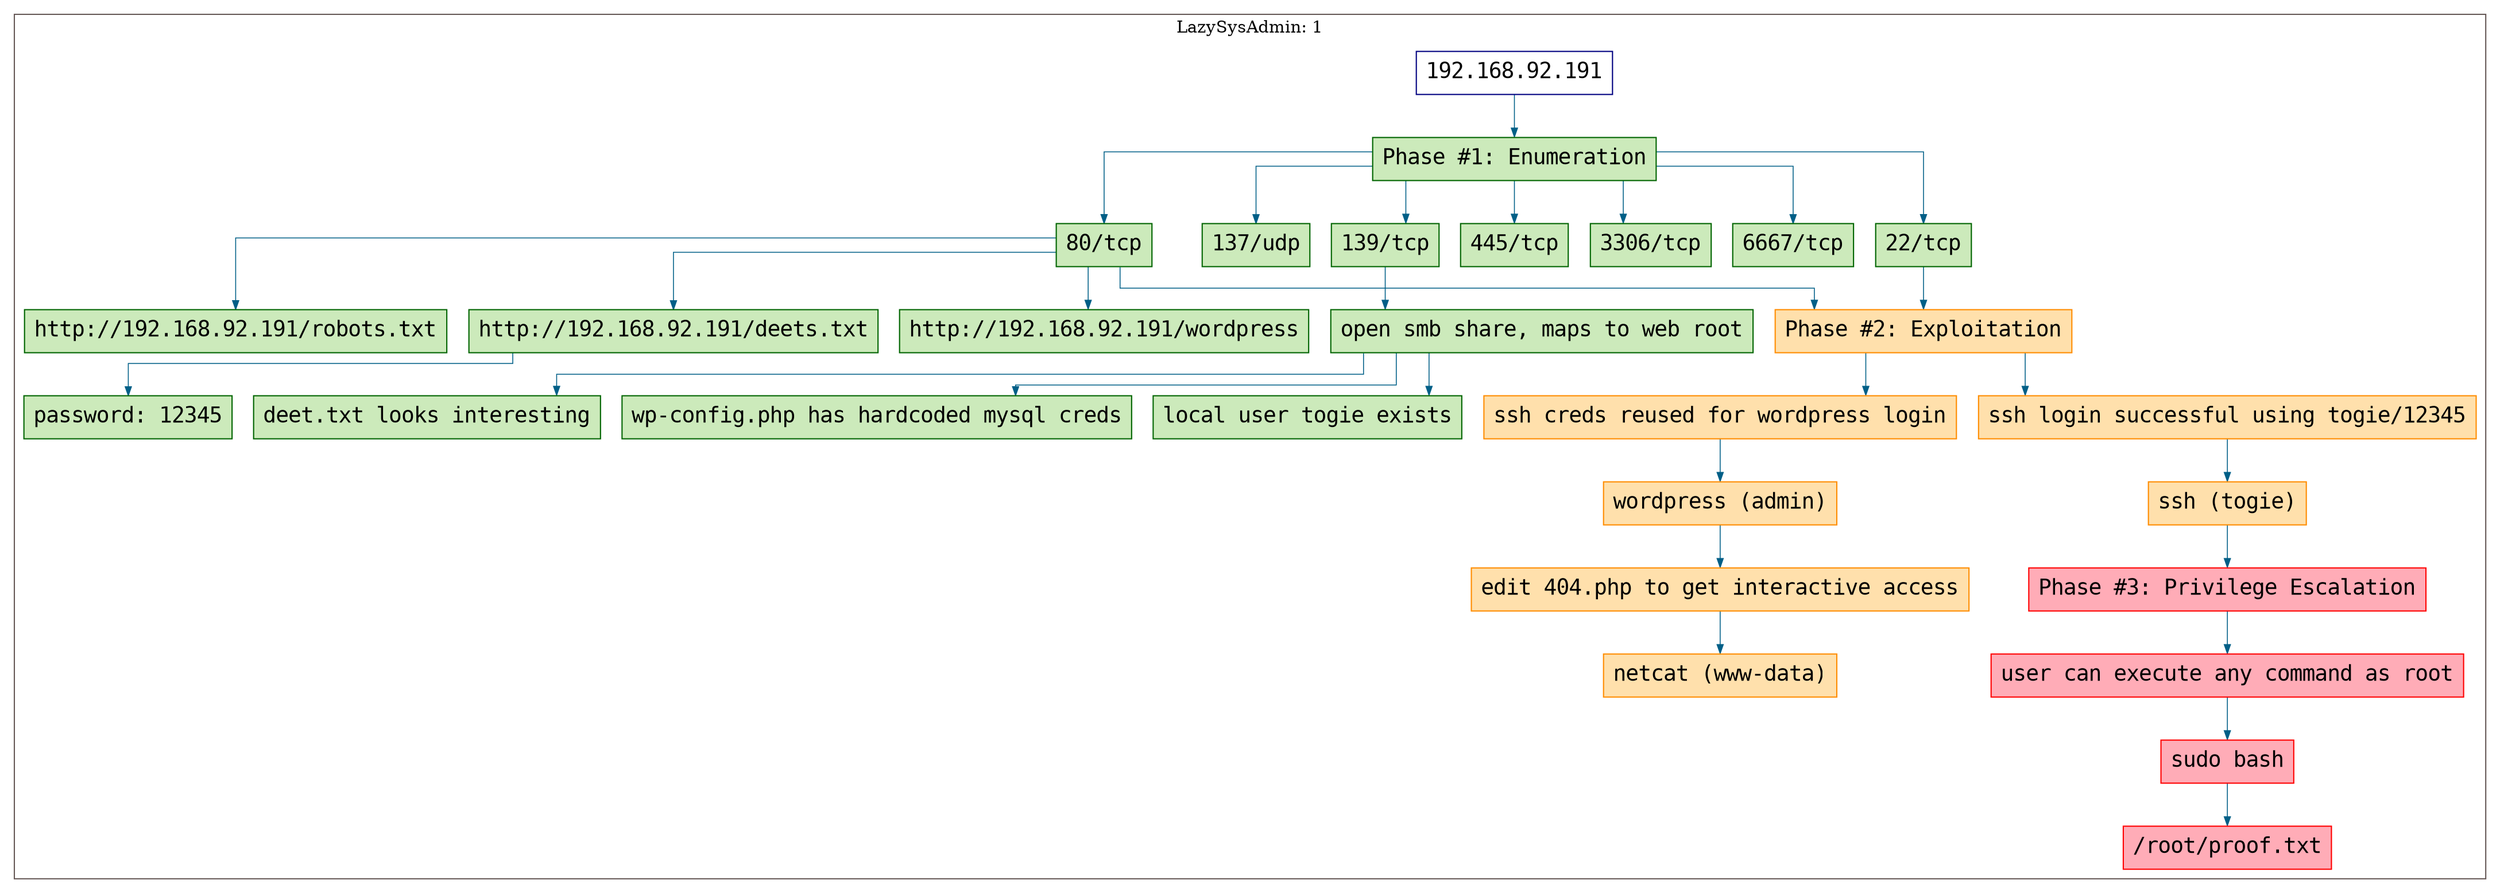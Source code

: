 digraph G {
  #rankdir=LR;
  nodesdictep=1.0; splines="ortho"; K=0.6; overlap=scale; fixedsize=true; resolution=72; bgcolor="#ffffff"; outputorder="edgesfirst";
  node [fontname="courier" fontsize=18 shape=box width=0.25 fillcolor="white" style="filled,solid"];
  edge [style=solid color="#005f87" penwidth=0.75 arrowsize=0.75];

  0[label="192.168.92.191" color="navyblue" fillcolor="#ffffff" tooltip="LazySysAdmin: 1"];
  10[label="80/tcp" color="darkgreen" fillcolor="#cceabb" tooltip="Phase #1:Enumeration"];
  11[label="http://192.168.92.191/deets.txt" color="darkgreen" fillcolor="#cceabb" tooltip="Phase #1:Enumeration"];
  12[label="password: 12345" color="darkgreen" fillcolor="#cceabb" tooltip="Phase #1:Enumeration"];
  13[label="http://192.168.92.191/wordpress" color="darkgreen" fillcolor="#cceabb" tooltip="Phase #1:Enumeration"];
  14[label="http://192.168.92.191/robots.txt" color="darkgreen" fillcolor="#cceabb" tooltip="Phase #1:Enumeration"];
  15[label="ssh creds reused for wordpress login" color="darkorange" fillcolor="#ffe0ac" tooltip="Phase #2:Exploitation"];
  16[label="wordpress (admin)" color="darkorange" fillcolor="#ffe0ac" tooltip="Phase #2:Exploitation"];
  17[label="edit 404.php to get interactive access" color="darkorange" fillcolor="#ffe0ac" tooltip="Phase #2:Exploitation"];
  18[label="netcat (www-data)" color="darkorange" fillcolor="#ffe0ac" tooltip="Phase #2:Exploitation"];
  19[label="137/udp" color="darkgreen" fillcolor="#cceabb" tooltip="Phase #1:Enumeration"];
  1[label="Phase #1: Enumeration" color="darkgreen" fillcolor="#cceabb" tooltip="Phase #1:Enumeration"];
  20[label="139/tcp" color="darkgreen" fillcolor="#cceabb" tooltip="Phase #1:Enumeration"];
  21[label="open smb share, maps to web root" color="darkgreen" fillcolor="#cceabb" tooltip="Phase #1:Enumeration"];
  22[label="local user togie exists" color="darkgreen" fillcolor="#cceabb" tooltip="Phase #1:Enumeration"];
  23[label="deet.txt looks interesting" color="darkgreen" fillcolor="#cceabb" tooltip="Phase #1:Enumeration"];
  24[label="wp-config.php has hardcoded mysql creds" color="darkgreen" fillcolor="#cceabb" tooltip="Phase #1:Enumeration"];
  25[label="445/tcp" color="darkgreen" fillcolor="#cceabb" tooltip="Phase #1:Enumeration"];
  26[label="3306/tcp" color="darkgreen" fillcolor="#cceabb" tooltip="Phase #1:Enumeration"];
  27[label="6667/tcp" color="darkgreen" fillcolor="#cceabb" tooltip="Phase #1:Enumeration"];
  2[label="22/tcp" color="darkgreen" fillcolor="#cceabb" tooltip="Phase #1:Enumeration"];
  3[label="Phase #2: Exploitation" color="darkorange" fillcolor="#ffe0ac" tooltip="Phase #2:Exploitation"];
  4[label="ssh login successful using togie/12345" color="darkorange" fillcolor="#ffe0ac" tooltip="Phase #2:Exploitation"];
  5[label="ssh (togie)" color="darkorange" fillcolor="#ffe0ac" tooltip="Phase #2:Exploitation"];
  6[label="Phase #3: Privilege Escalation" color="red" fillcolor="#ffacb7" tooltip="Phase #3:Privilege Escalation"];
  7[label="user can execute any command as root" color="red" fillcolor="#ffacb7" tooltip="Phase #3:Privilege Escalation"];
  8[label="sudo bash" color="red" fillcolor="#ffacb7" tooltip="Phase #3:Privilege Escalation"];
  9[label="/root/proof.txt" color="red" fillcolor="#ffacb7" tooltip="Phase #3:Privilege Escalation"];

  subgraph cluster_0 {
    node [style="filled,solid"];
    label = "LazySysAdmin: 1";
    color = "#665957";
    0 -> 1 [color="#005f87"];
    1 -> 10 [color="#005f87"];
    1 -> 19 [color="#005f87"];
    1 -> 2 [color="#005f87"];
    1 -> 20 [color="#005f87"];
    1 -> 25 [color="#005f87"];
    1 -> 26 [color="#005f87"];
    1 -> 27 [color="#005f87"];
    10 -> 11 [color="#005f87"];
    10 -> 13 [color="#005f87"];
    10 -> 14 [color="#005f87"];
    10 -> 3 [color="#005f87"];
    11 -> 12 [color="#005f87"];
    15 -> 16 [color="#005f87"];
    16 -> 17 [color="#005f87"];
    17 -> 18 [color="#005f87"];
    2 -> 3 [color="#005f87"];
    20 -> 21 [color="#005f87"];
    21 -> 22 [color="#005f87"];
    21 -> 23 [color="#005f87"];
    21 -> 24 [color="#005f87"];
    3 -> 15 [color="#005f87"];
    3 -> 4 [color="#005f87"];
    4 -> 5 [color="#005f87"];
    5 -> 6 [color="#005f87"];
    6 -> 7 [color="#005f87"];
    7 -> 8 [color="#005f87"];
    8 -> 9 [color="#005f87"];
  }
}
